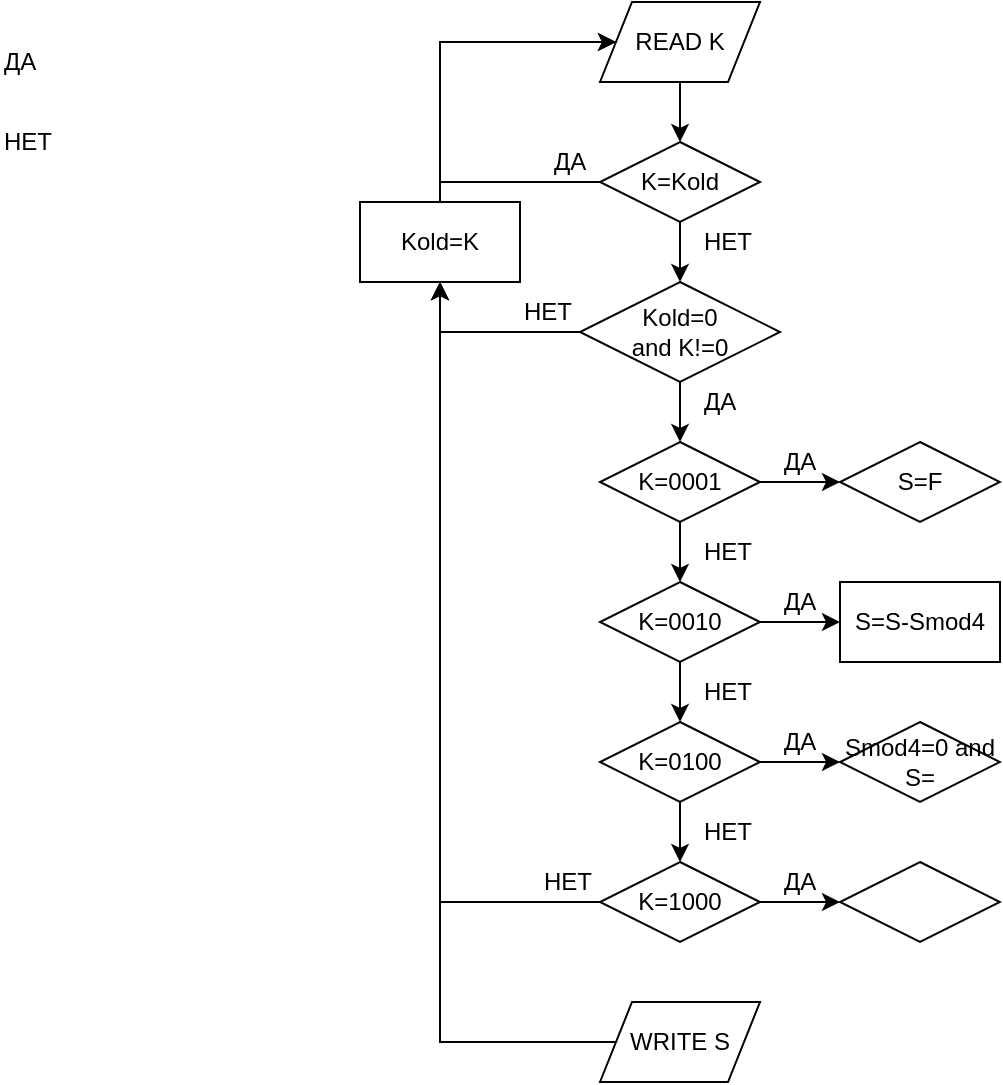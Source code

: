 <mxfile type="github" version="12.2.0" pages="1">
  <diagram id="wgFjlGgiPWJB2-E_jUXn" name="Page-1">
    <mxGraphModel grid="1" dx="782" dy="466" gridSize="10" guides="1" tooltips="1" connect="1" arrows="1" fold="1" page="1" pageScale="1" pageWidth="2336" pageHeight="1654" math="0" shadow="0">
      <root>
        <mxCell id="0"/>
        <mxCell id="1" parent="0"/>
        <mxCell id="krPqXdNdlhYM0oJRgE3l-5" parent="1" style="edgeStyle=orthogonalEdgeStyle;rounded=0;orthogonalLoop=1;jettySize=auto;html=1;exitX=0.5;exitY=1;exitDx=0;exitDy=0;entryX=0.5;entryY=0;entryDx=0;entryDy=0;" edge="1" source="krPqXdNdlhYM0oJRgE3l-1" target="krPqXdNdlhYM0oJRgE3l-3">
          <mxGeometry as="geometry" relative="1"/>
        </mxCell>
        <mxCell id="krPqXdNdlhYM0oJRgE3l-13" parent="1" style="edgeStyle=orthogonalEdgeStyle;rounded=0;orthogonalLoop=1;jettySize=auto;html=1;exitX=0;exitY=0.5;exitDx=0;exitDy=0;entryX=0;entryY=0.5;entryDx=0;entryDy=0;" edge="1" source="krPqXdNdlhYM0oJRgE3l-1" target="krPqXdNdlhYM0oJRgE3l-2">
          <mxGeometry as="geometry" relative="1">
            <Array as="points">
              <mxPoint x="280" y="130"/>
              <mxPoint x="280" y="60"/>
            </Array>
          </mxGeometry>
        </mxCell>
        <mxCell id="krPqXdNdlhYM0oJRgE3l-1" value="K=Kold" parent="1" style="rhombus;whiteSpace=wrap;html=1;" vertex="1">
          <mxGeometry as="geometry" x="360" y="110" width="80" height="40"/>
        </mxCell>
        <mxCell id="krPqXdNdlhYM0oJRgE3l-4" parent="1" style="edgeStyle=orthogonalEdgeStyle;rounded=0;orthogonalLoop=1;jettySize=auto;html=1;exitX=0.5;exitY=1;exitDx=0;exitDy=0;entryX=0.5;entryY=0;entryDx=0;entryDy=0;" edge="1" source="krPqXdNdlhYM0oJRgE3l-2" target="krPqXdNdlhYM0oJRgE3l-1">
          <mxGeometry as="geometry" relative="1">
            <mxPoint as="targetPoint" x="400" y="110"/>
          </mxGeometry>
        </mxCell>
        <mxCell id="krPqXdNdlhYM0oJRgE3l-2" value="READ K" parent="1" style="shape=parallelogram;perimeter=parallelogramPerimeter;whiteSpace=wrap;html=1;" vertex="1">
          <mxGeometry as="geometry" x="360" y="40" width="80" height="40"/>
        </mxCell>
        <mxCell id="krPqXdNdlhYM0oJRgE3l-10" parent="1" style="edgeStyle=orthogonalEdgeStyle;rounded=0;orthogonalLoop=1;jettySize=auto;html=1;exitX=0;exitY=0.5;exitDx=0;exitDy=0;entryX=0.5;entryY=1;entryDx=0;entryDy=0;" edge="1" source="krPqXdNdlhYM0oJRgE3l-3" target="krPqXdNdlhYM0oJRgE3l-9">
          <mxGeometry as="geometry" relative="1"/>
        </mxCell>
        <mxCell id="krPqXdNdlhYM0oJRgE3l-17" parent="1" style="edgeStyle=orthogonalEdgeStyle;rounded=0;orthogonalLoop=1;jettySize=auto;html=1;exitX=0.5;exitY=1;exitDx=0;exitDy=0;entryX=0.5;entryY=0;entryDx=0;entryDy=0;" edge="1" source="krPqXdNdlhYM0oJRgE3l-3" target="krPqXdNdlhYM0oJRgE3l-16">
          <mxGeometry as="geometry" relative="1"/>
        </mxCell>
        <mxCell id="krPqXdNdlhYM0oJRgE3l-3" value="Kold=0&lt;br&gt;and K!=0" parent="1" style="rhombus;whiteSpace=wrap;html=1;" vertex="1">
          <mxGeometry as="geometry" x="350" y="180" width="100" height="50"/>
        </mxCell>
        <mxCell id="krPqXdNdlhYM0oJRgE3l-6" value="НЕТ" parent="1" style="text;html=1;resizable=0;points=[];autosize=1;align=left;verticalAlign=top;spacingTop=-4;" vertex="1">
          <mxGeometry as="geometry" x="410" y="150" width="40" height="20"/>
        </mxCell>
        <mxCell id="krPqXdNdlhYM0oJRgE3l-7" value="ДА" parent="1" style="text;html=1;resizable=0;points=[];autosize=1;align=left;verticalAlign=top;spacingTop=-4;" vertex="1">
          <mxGeometry as="geometry" x="60" y="60" width="30" height="20"/>
        </mxCell>
        <mxCell id="krPqXdNdlhYM0oJRgE3l-8" value="НЕТ" parent="1" style="text;html=1;resizable=0;points=[];autosize=1;align=left;verticalAlign=top;spacingTop=-4;" vertex="1">
          <mxGeometry as="geometry" x="60" y="100" width="40" height="20"/>
        </mxCell>
        <mxCell id="krPqXdNdlhYM0oJRgE3l-12" parent="1" style="edgeStyle=orthogonalEdgeStyle;rounded=0;orthogonalLoop=1;jettySize=auto;html=1;exitX=0.5;exitY=0;exitDx=0;exitDy=0;entryX=0;entryY=0.5;entryDx=0;entryDy=0;" edge="1" source="krPqXdNdlhYM0oJRgE3l-9" target="krPqXdNdlhYM0oJRgE3l-2">
          <mxGeometry as="geometry" relative="1">
            <mxPoint as="sourcePoint" x="280" y="150"/>
            <Array as="points">
              <mxPoint x="280" y="60"/>
            </Array>
          </mxGeometry>
        </mxCell>
        <mxCell id="krPqXdNdlhYM0oJRgE3l-9" value="Kold=K" parent="1" style="rounded=0;whiteSpace=wrap;html=1;" vertex="1">
          <mxGeometry as="geometry" x="240" y="140" width="80" height="40"/>
        </mxCell>
        <mxCell id="krPqXdNdlhYM0oJRgE3l-11" value="НЕТ" parent="1" style="text;html=1;resizable=0;points=[];autosize=1;align=left;verticalAlign=top;spacingTop=-4;" vertex="1">
          <mxGeometry as="geometry" x="320" y="185" width="40" height="20"/>
        </mxCell>
        <mxCell id="krPqXdNdlhYM0oJRgE3l-15" value="ДА" parent="1" style="text;html=1;resizable=0;points=[];autosize=1;align=left;verticalAlign=top;spacingTop=-4;" vertex="1">
          <mxGeometry as="geometry" x="335" y="110" width="30" height="20"/>
        </mxCell>
        <mxCell id="krPqXdNdlhYM0oJRgE3l-42" parent="1" style="edgeStyle=orthogonalEdgeStyle;rounded=0;orthogonalLoop=1;jettySize=auto;html=1;exitX=1;exitY=0.5;exitDx=0;exitDy=0;entryX=0;entryY=0.5;entryDx=0;entryDy=0;" edge="1" source="krPqXdNdlhYM0oJRgE3l-16" target="krPqXdNdlhYM0oJRgE3l-38">
          <mxGeometry as="geometry" relative="1"/>
        </mxCell>
        <mxCell id="krPqXdNdlhYM0oJRgE3l-16" value="K=0001" parent="1" style="rhombus;whiteSpace=wrap;html=1;" vertex="1">
          <mxGeometry as="geometry" x="360" y="260" width="80" height="40"/>
        </mxCell>
        <mxCell id="krPqXdNdlhYM0oJRgE3l-18" value="ДА" parent="1" style="text;html=1;resizable=0;points=[];autosize=1;align=left;verticalAlign=top;spacingTop=-4;" vertex="1">
          <mxGeometry as="geometry" x="410" y="230" width="30" height="20"/>
        </mxCell>
        <mxCell id="krPqXdNdlhYM0oJRgE3l-22" parent="1" style="edgeStyle=orthogonalEdgeStyle;rounded=0;orthogonalLoop=1;jettySize=auto;html=1;exitX=0.5;exitY=1;exitDx=0;exitDy=0;entryX=0.5;entryY=0;entryDx=0;entryDy=0;" edge="1" source="krPqXdNdlhYM0oJRgE3l-16" target="krPqXdNdlhYM0oJRgE3l-23">
          <mxGeometry as="geometry" relative="1">
            <mxPoint as="sourcePoint" x="400" y="300"/>
          </mxGeometry>
        </mxCell>
        <mxCell id="krPqXdNdlhYM0oJRgE3l-43" parent="1" style="edgeStyle=orthogonalEdgeStyle;rounded=0;orthogonalLoop=1;jettySize=auto;html=1;exitX=1;exitY=0.5;exitDx=0;exitDy=0;entryX=0;entryY=0.5;entryDx=0;entryDy=0;" edge="1" source="krPqXdNdlhYM0oJRgE3l-23" target="krPqXdNdlhYM0oJRgE3l-39">
          <mxGeometry as="geometry" relative="1"/>
        </mxCell>
        <mxCell id="krPqXdNdlhYM0oJRgE3l-23" value="K=0010" parent="1" style="rhombus;whiteSpace=wrap;html=1;" vertex="1">
          <mxGeometry as="geometry" x="360" y="330" width="80" height="40"/>
        </mxCell>
        <mxCell id="krPqXdNdlhYM0oJRgE3l-24" value="НЕТ" parent="1" style="text;html=1;resizable=0;points=[];autosize=1;align=left;verticalAlign=top;spacingTop=-4;" vertex="1">
          <mxGeometry as="geometry" x="410" y="305" width="40" height="20"/>
        </mxCell>
        <mxCell id="krPqXdNdlhYM0oJRgE3l-25" parent="1" style="edgeStyle=orthogonalEdgeStyle;rounded=0;orthogonalLoop=1;jettySize=auto;html=1;exitX=0.5;exitY=1;exitDx=0;exitDy=0;entryX=0.5;entryY=0;entryDx=0;entryDy=0;" edge="1" source="krPqXdNdlhYM0oJRgE3l-23" target="krPqXdNdlhYM0oJRgE3l-26">
          <mxGeometry as="geometry" relative="1">
            <mxPoint as="sourcePoint" x="400" y="370"/>
            <Array as="points"/>
          </mxGeometry>
        </mxCell>
        <mxCell id="krPqXdNdlhYM0oJRgE3l-44" parent="1" style="edgeStyle=orthogonalEdgeStyle;rounded=0;orthogonalLoop=1;jettySize=auto;html=1;exitX=1;exitY=0.5;exitDx=0;exitDy=0;entryX=0;entryY=0.5;entryDx=0;entryDy=0;" edge="1" source="krPqXdNdlhYM0oJRgE3l-26" target="krPqXdNdlhYM0oJRgE3l-40">
          <mxGeometry as="geometry" relative="1"/>
        </mxCell>
        <mxCell id="krPqXdNdlhYM0oJRgE3l-26" value="K=0100" parent="1" style="rhombus;whiteSpace=wrap;html=1;" vertex="1">
          <mxGeometry as="geometry" x="360" y="400" width="80" height="40"/>
        </mxCell>
        <mxCell id="krPqXdNdlhYM0oJRgE3l-27" value="НЕТ" parent="1" style="text;html=1;resizable=0;points=[];autosize=1;align=left;verticalAlign=top;spacingTop=-4;" vertex="1">
          <mxGeometry as="geometry" x="410" y="375" width="40" height="20"/>
        </mxCell>
        <mxCell id="krPqXdNdlhYM0oJRgE3l-28" parent="1" style="edgeStyle=orthogonalEdgeStyle;rounded=0;orthogonalLoop=1;jettySize=auto;html=1;exitX=0.5;exitY=1;exitDx=0;exitDy=0;entryX=0.5;entryY=0;entryDx=0;entryDy=0;" edge="1" source="krPqXdNdlhYM0oJRgE3l-26" target="krPqXdNdlhYM0oJRgE3l-29">
          <mxGeometry as="geometry" relative="1">
            <mxPoint as="sourcePoint" x="400" y="440"/>
          </mxGeometry>
        </mxCell>
        <mxCell id="krPqXdNdlhYM0oJRgE3l-34" parent="1" style="edgeStyle=orthogonalEdgeStyle;rounded=0;orthogonalLoop=1;jettySize=auto;html=1;exitX=0;exitY=0.5;exitDx=0;exitDy=0;entryX=0.5;entryY=1;entryDx=0;entryDy=0;" edge="1" source="krPqXdNdlhYM0oJRgE3l-29" target="krPqXdNdlhYM0oJRgE3l-9">
          <mxGeometry as="geometry" relative="1"/>
        </mxCell>
        <mxCell id="krPqXdNdlhYM0oJRgE3l-45" parent="1" style="edgeStyle=orthogonalEdgeStyle;rounded=0;orthogonalLoop=1;jettySize=auto;html=1;exitX=1;exitY=0.5;exitDx=0;exitDy=0;entryX=0;entryY=0.5;entryDx=0;entryDy=0;" edge="1" source="krPqXdNdlhYM0oJRgE3l-29" target="krPqXdNdlhYM0oJRgE3l-41">
          <mxGeometry as="geometry" relative="1"/>
        </mxCell>
        <mxCell id="krPqXdNdlhYM0oJRgE3l-29" value="K=1000" parent="1" style="rhombus;whiteSpace=wrap;html=1;" vertex="1">
          <mxGeometry as="geometry" x="360" y="470" width="80" height="40"/>
        </mxCell>
        <mxCell id="krPqXdNdlhYM0oJRgE3l-30" value="НЕТ" parent="1" style="text;html=1;resizable=0;points=[];autosize=1;align=left;verticalAlign=top;spacingTop=-4;" vertex="1">
          <mxGeometry as="geometry" x="410" y="445" width="40" height="20"/>
        </mxCell>
        <mxCell id="krPqXdNdlhYM0oJRgE3l-35" value="НЕТ" parent="1" style="text;html=1;resizable=0;points=[];autosize=1;align=left;verticalAlign=top;spacingTop=-4;" vertex="1">
          <mxGeometry as="geometry" x="330" y="470" width="40" height="20"/>
        </mxCell>
        <mxCell id="krPqXdNdlhYM0oJRgE3l-37" parent="1" style="edgeStyle=orthogonalEdgeStyle;rounded=0;orthogonalLoop=1;jettySize=auto;html=1;exitX=0;exitY=0.5;exitDx=0;exitDy=0;entryX=0.5;entryY=1;entryDx=0;entryDy=0;" edge="1" source="krPqXdNdlhYM0oJRgE3l-36" target="krPqXdNdlhYM0oJRgE3l-9">
          <mxGeometry as="geometry" relative="1"/>
        </mxCell>
        <mxCell id="krPqXdNdlhYM0oJRgE3l-36" value="WRITE S" parent="1" style="shape=parallelogram;perimeter=parallelogramPerimeter;whiteSpace=wrap;html=1;" vertex="1">
          <mxGeometry as="geometry" x="360" y="540" width="80" height="40"/>
        </mxCell>
        <mxCell id="krPqXdNdlhYM0oJRgE3l-38" value="S=F" parent="1" style="rhombus;whiteSpace=wrap;html=1;" vertex="1">
          <mxGeometry as="geometry" x="480" y="260" width="80" height="40"/>
        </mxCell>
        <mxCell id="krPqXdNdlhYM0oJRgE3l-39" value="S=S-Smod4" parent="1" style="rounded=0;whiteSpace=wrap;html=1;" vertex="1">
          <mxGeometry as="geometry" x="480" y="330" width="80" height="40"/>
        </mxCell>
        <mxCell id="krPqXdNdlhYM0oJRgE3l-40" value="Smod4=0 and S=" parent="1" style="rhombus;whiteSpace=wrap;html=1;" vertex="1">
          <mxGeometry as="geometry" x="480" y="400" width="80" height="40"/>
        </mxCell>
        <mxCell id="krPqXdNdlhYM0oJRgE3l-41" value="" parent="1" style="rhombus;whiteSpace=wrap;html=1;" vertex="1">
          <mxGeometry as="geometry" x="480" y="470" width="80" height="40"/>
        </mxCell>
        <mxCell id="krPqXdNdlhYM0oJRgE3l-46" value="ДА" parent="1" style="text;html=1;resizable=0;points=[];autosize=1;align=left;verticalAlign=top;spacingTop=-4;" vertex="1">
          <mxGeometry as="geometry" x="450" y="260" width="30" height="20"/>
        </mxCell>
        <mxCell id="krPqXdNdlhYM0oJRgE3l-47" value="ДА" parent="1" style="text;html=1;resizable=0;points=[];autosize=1;align=left;verticalAlign=top;spacingTop=-4;" vertex="1">
          <mxGeometry as="geometry" x="450" y="330" width="30" height="20"/>
        </mxCell>
        <mxCell id="krPqXdNdlhYM0oJRgE3l-48" value="ДА" parent="1" style="text;html=1;resizable=0;points=[];autosize=1;align=left;verticalAlign=top;spacingTop=-4;" vertex="1">
          <mxGeometry as="geometry" x="450" y="400" width="30" height="20"/>
        </mxCell>
        <mxCell id="krPqXdNdlhYM0oJRgE3l-49" value="ДА" parent="1" style="text;html=1;resizable=0;points=[];autosize=1;align=left;verticalAlign=top;spacingTop=-4;" vertex="1">
          <mxGeometry as="geometry" x="450" y="470" width="30" height="20"/>
        </mxCell>
      </root>
    </mxGraphModel>
  </diagram>
</mxfile>
